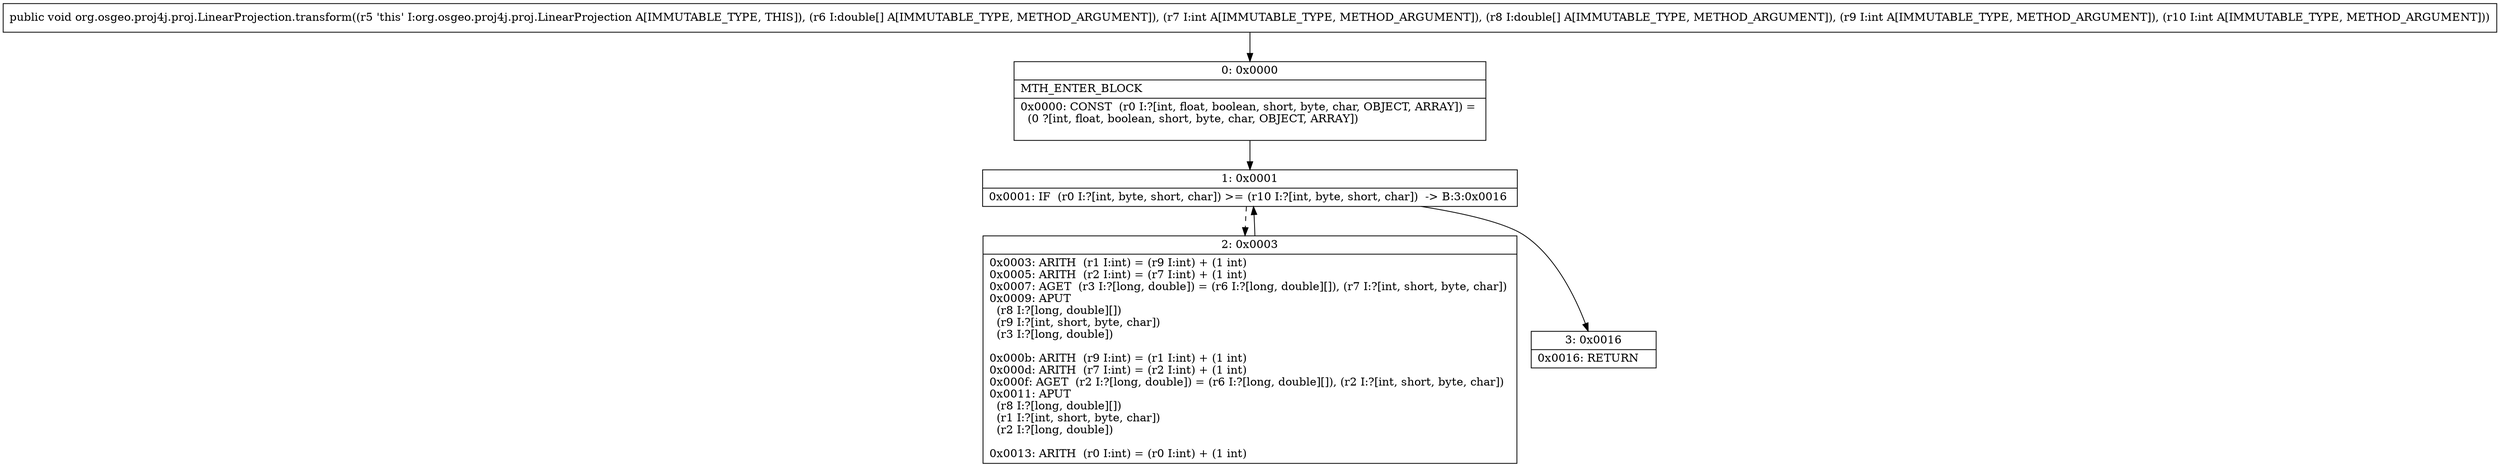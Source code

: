 digraph "CFG fororg.osgeo.proj4j.proj.LinearProjection.transform([DI[DII)V" {
Node_0 [shape=record,label="{0\:\ 0x0000|MTH_ENTER_BLOCK\l|0x0000: CONST  (r0 I:?[int, float, boolean, short, byte, char, OBJECT, ARRAY]) = \l  (0 ?[int, float, boolean, short, byte, char, OBJECT, ARRAY])\l \l}"];
Node_1 [shape=record,label="{1\:\ 0x0001|0x0001: IF  (r0 I:?[int, byte, short, char]) \>= (r10 I:?[int, byte, short, char])  \-\> B:3:0x0016 \l}"];
Node_2 [shape=record,label="{2\:\ 0x0003|0x0003: ARITH  (r1 I:int) = (r9 I:int) + (1 int) \l0x0005: ARITH  (r2 I:int) = (r7 I:int) + (1 int) \l0x0007: AGET  (r3 I:?[long, double]) = (r6 I:?[long, double][]), (r7 I:?[int, short, byte, char]) \l0x0009: APUT  \l  (r8 I:?[long, double][])\l  (r9 I:?[int, short, byte, char])\l  (r3 I:?[long, double])\l \l0x000b: ARITH  (r9 I:int) = (r1 I:int) + (1 int) \l0x000d: ARITH  (r7 I:int) = (r2 I:int) + (1 int) \l0x000f: AGET  (r2 I:?[long, double]) = (r6 I:?[long, double][]), (r2 I:?[int, short, byte, char]) \l0x0011: APUT  \l  (r8 I:?[long, double][])\l  (r1 I:?[int, short, byte, char])\l  (r2 I:?[long, double])\l \l0x0013: ARITH  (r0 I:int) = (r0 I:int) + (1 int) \l}"];
Node_3 [shape=record,label="{3\:\ 0x0016|0x0016: RETURN   \l}"];
MethodNode[shape=record,label="{public void org.osgeo.proj4j.proj.LinearProjection.transform((r5 'this' I:org.osgeo.proj4j.proj.LinearProjection A[IMMUTABLE_TYPE, THIS]), (r6 I:double[] A[IMMUTABLE_TYPE, METHOD_ARGUMENT]), (r7 I:int A[IMMUTABLE_TYPE, METHOD_ARGUMENT]), (r8 I:double[] A[IMMUTABLE_TYPE, METHOD_ARGUMENT]), (r9 I:int A[IMMUTABLE_TYPE, METHOD_ARGUMENT]), (r10 I:int A[IMMUTABLE_TYPE, METHOD_ARGUMENT])) }"];
MethodNode -> Node_0;
Node_0 -> Node_1;
Node_1 -> Node_2[style=dashed];
Node_1 -> Node_3;
Node_2 -> Node_1;
}

